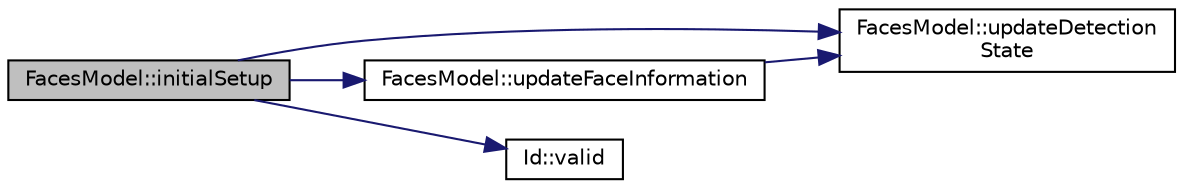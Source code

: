 digraph "FacesModel::initialSetup"
{
 // LATEX_PDF_SIZE
  edge [fontname="Helvetica",fontsize="10",labelfontname="Helvetica",labelfontsize="10"];
  node [fontname="Helvetica",fontsize="10",shape=record];
  rankdir="LR";
  Node1 [label="FacesModel::initialSetup",height=0.2,width=0.4,color="black", fillcolor="grey75", style="filled", fontcolor="black",tooltip=" "];
  Node1 -> Node2 [color="midnightblue",fontsize="10",style="solid",fontname="Helvetica"];
  Node2 [label="FacesModel::updateDetection\lState",height=0.2,width=0.4,color="black", fillcolor="white", style="filled",URL="$class_faces_model.html#ab10f5720d7e1bee3f942aeb57ac866ef",tooltip=" "];
  Node1 -> Node3 [color="midnightblue",fontsize="10",style="solid",fontname="Helvetica"];
  Node3 [label="FacesModel::updateFaceInformation",height=0.2,width=0.4,color="black", fillcolor="white", style="filled",URL="$class_faces_model.html#a29fa146567db7ce576ce48bfaf317b5a",tooltip=" "];
  Node3 -> Node2 [color="midnightblue",fontsize="10",style="solid",fontname="Helvetica"];
  Node1 -> Node4 [color="midnightblue",fontsize="10",style="solid",fontname="Helvetica"];
  Node4 [label="Id::valid",height=0.2,width=0.4,color="black", fillcolor="white", style="filled",URL="$class_id.html#aa535d6564e027b5889869dcb10093bed",tooltip=" "];
}
